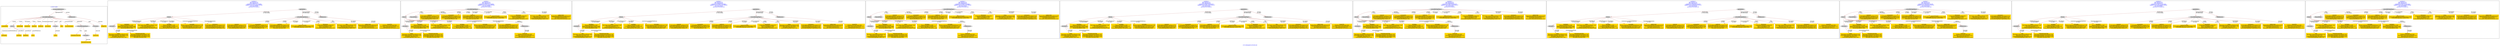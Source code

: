 digraph n0 {
fontcolor="blue"
remincross="true"
label="s19-s-indianapolis-artworks.xml"
subgraph cluster_0 {
label="1-correct model"
n2[style="filled",color="white",fillcolor="lightgray",label="CulturalHeritageObject1"];
n3[shape="plaintext",style="filled",fillcolor="gold",label="creationDate"];
n4[style="filled",color="white",fillcolor="lightgray",label="Person1"];
n5[shape="plaintext",style="filled",fillcolor="gold",label="galleryLabel"];
n6[shape="plaintext",style="filled",fillcolor="gold",label="dimensions"];
n7[shape="plaintext",style="filled",fillcolor="gold",label="materials"];
n8[shape="plaintext",style="filled",fillcolor="gold",label="creditLine"];
n9[shape="plaintext",style="filled",fillcolor="gold",label="provenance"];
n10[style="filled",color="white",fillcolor="lightgray",label="Concept1"];
n11[shape="plaintext",style="filled",fillcolor="gold",label="title"];
n12[shape="plaintext",style="filled",fillcolor="gold",label="accessionNumber"];
n13[style="filled",color="white",fillcolor="lightgray",label="CulturalHeritageObject2"];
n14[style="filled",color="white",fillcolor="lightgray",label="Document2"];
n15[shape="plaintext",style="filled",fillcolor="gold",label="relatedArtworksTitle"];
n16[style="filled",color="white",fillcolor="lightgray",label="Document1"];
n17[shape="plaintext",style="filled",fillcolor="gold",label="nationality"];
n18[shape="plaintext",style="filled",fillcolor="gold",label="birthDate"];
n19[shape="plaintext",style="filled",fillcolor="gold",label="deathDate"];
n20[shape="plaintext",style="filled",fillcolor="gold",label="artist"];
n21[style="filled",color="white",fillcolor="lightgray",label="EuropeanaAggregation1"];
n22[style="filled",color="white",fillcolor="lightgray",label="WebResource1"];
n23[shape="plaintext",style="filled",fillcolor="gold",label="imageURL"];
n24[shape="plaintext",style="filled",fillcolor="gold",label="values"];
n25[shape="plaintext",style="filled",fillcolor="gold",label="relatedArtworksURL"];
n26[shape="plaintext",style="filled",fillcolor="gold",label="sourceURL"];
}
subgraph cluster_1 {
label="candidate 0\nlink coherence:0.0\nnode coherence:0.0\nconfidence:0.5694727417749488\nmapping score:0.3120464694805385\ncost:1900.030006\n-precision:0.63-recall:0.5"
n28[style="filled",color="white",fillcolor="lightgray",label="Person1"];
n29[style="filled",color="white",fillcolor="lightgray",label="Document1"];
n30[style="filled",color="white",fillcolor="lightgray",label="Aggregation1"];
n31[style="filled",color="white",fillcolor="lightgray",label="CulturalHeritageObject1"];
n32[style="filled",color="white",fillcolor="lightgray",label="WebResource1"];
n33[shape="plaintext",style="filled",fillcolor="gold",label="materials\n[CulturalHeritageObject,medium,0.874]\n[CulturalHeritageObject,description,0.12]\n[Person,biographicalInformation,0.006]\n[CulturalHeritageObject,extent,0.0]"];
n34[shape="plaintext",style="filled",fillcolor="gold",label="values\n[Document,columnSubClassOfLink,0.379]\n[CulturalHeritageObject,description,0.303]\n[Document,classLink,0.215]\n[CulturalHeritageObject,title,0.104]"];
n35[shape="plaintext",style="filled",fillcolor="gold",label="creationDate\n[CulturalHeritageObject,created,0.52]\n[CulturalHeritageObject,description,0.199]\n[Person,biographicalInformation,0.144]\n[Person,dateOfDeath,0.138]"];
n36[shape="plaintext",style="filled",fillcolor="gold",label="creditLine\n[CulturalHeritageObject,provenance,0.63]\n[CulturalHeritageObject,description,0.173]\n[Document,columnSubClassOfLink,0.106]\n[Document,classLink,0.091]"];
n37[shape="plaintext",style="filled",fillcolor="gold",label="deathDate\n[Person,dateOfDeath,0.439]\n[CulturalHeritageObject,created,0.397]\n[Person,biographicalInformation,0.096]\n[Person,dateOfBirth,0.068]"];
n38[shape="plaintext",style="filled",fillcolor="gold",label="imageURL\n[WebResource,classLink,0.949]\n[Document,columnSubClassOfLink,0.032]\n[Document,classLink,0.017]\n[CulturalHeritageObject,provenance,0.001]"];
n39[shape="plaintext",style="filled",fillcolor="gold",label="accessionNumber\n[CulturalHeritageObject,accessionNumber,0.999]\n[CulturalHeritageObject,extent,0.001]"];
n40[shape="plaintext",style="filled",fillcolor="gold",label="artist\n[Document,columnSubClassOfLink,0.334]\n[Document,classLink,0.31]\n[Person,nameOfThePerson,0.258]\n[CulturalHeritageObject,description,0.098]"];
n41[shape="plaintext",style="filled",fillcolor="gold",label="birthDate\n[Person,dateOfBirth,0.409]\n[CulturalHeritageObject,created,0.409]\n[Person,dateOfDeath,0.094]\n[CulturalHeritageObject,description,0.088]"];
n42[shape="plaintext",style="filled",fillcolor="gold",label="dimensions\n[CulturalHeritageObject,extent,0.9]\n[Person,dateOfDeath,0.056]\n[Person,dateOfBirth,0.037]\n[CulturalHeritageObject,description,0.007]"];
n43[shape="plaintext",style="filled",fillcolor="gold",label="nationality\n[Person,countryAssociatedWithThePerson,0.729]\n[CulturalHeritageObject,provenance,0.113]\n[CulturalHeritageObject,description,0.095]\n[Person,biographicalInformation,0.062]"];
n44[shape="plaintext",style="filled",fillcolor="gold",label="title\n[Document,columnSubClassOfLink,0.393]\n[Document,classLink,0.313]\n[CulturalHeritageObject,description,0.18]\n[CulturalHeritageObject,title,0.114]"];
n45[shape="plaintext",style="filled",fillcolor="gold",label="relatedArtworksTitle\n[Document,columnSubClassOfLink,0.705]\n[CulturalHeritageObject,description,0.107]\n[CulturalHeritageObject,provenance,0.096]\n[Document,classLink,0.093]"];
n46[shape="plaintext",style="filled",fillcolor="gold",label="provenance\n[CulturalHeritageObject,provenance,0.37]\n[CulturalHeritageObject,description,0.305]\n[Person,biographicalInformation,0.229]\n[CulturalHeritageObject,rightsHolder,0.097]"];
n47[shape="plaintext",style="filled",fillcolor="gold",label="galleryLabel\n[CulturalHeritageObject,description,0.573]\n[Person,biographicalInformation,0.331]\n[Document,classLink,0.051]\n[Document,columnSubClassOfLink,0.045]"];
}
subgraph cluster_2 {
label="candidate 1\nlink coherence:0.0\nnode coherence:0.0\nconfidence:0.5694727417749488\nmapping score:0.3120464694805385\ncost:1900.030006\n-precision:0.63-recall:0.5"
n49[style="filled",color="white",fillcolor="lightgray",label="CulturalHeritageObject1"];
n50[style="filled",color="white",fillcolor="lightgray",label="Person1"];
n51[style="filled",color="white",fillcolor="lightgray",label="PhysicalThing1"];
n52[style="filled",color="white",fillcolor="lightgray",label="Document1"];
n53[style="filled",color="white",fillcolor="lightgray",label="WebResource1"];
n54[shape="plaintext",style="filled",fillcolor="gold",label="materials\n[CulturalHeritageObject,medium,0.874]\n[CulturalHeritageObject,description,0.12]\n[Person,biographicalInformation,0.006]\n[CulturalHeritageObject,extent,0.0]"];
n55[shape="plaintext",style="filled",fillcolor="gold",label="values\n[Document,columnSubClassOfLink,0.379]\n[CulturalHeritageObject,description,0.303]\n[Document,classLink,0.215]\n[CulturalHeritageObject,title,0.104]"];
n56[shape="plaintext",style="filled",fillcolor="gold",label="creationDate\n[CulturalHeritageObject,created,0.52]\n[CulturalHeritageObject,description,0.199]\n[Person,biographicalInformation,0.144]\n[Person,dateOfDeath,0.138]"];
n57[shape="plaintext",style="filled",fillcolor="gold",label="creditLine\n[CulturalHeritageObject,provenance,0.63]\n[CulturalHeritageObject,description,0.173]\n[Document,columnSubClassOfLink,0.106]\n[Document,classLink,0.091]"];
n58[shape="plaintext",style="filled",fillcolor="gold",label="deathDate\n[Person,dateOfDeath,0.439]\n[CulturalHeritageObject,created,0.397]\n[Person,biographicalInformation,0.096]\n[Person,dateOfBirth,0.068]"];
n59[shape="plaintext",style="filled",fillcolor="gold",label="imageURL\n[WebResource,classLink,0.949]\n[Document,columnSubClassOfLink,0.032]\n[Document,classLink,0.017]\n[CulturalHeritageObject,provenance,0.001]"];
n60[shape="plaintext",style="filled",fillcolor="gold",label="accessionNumber\n[CulturalHeritageObject,accessionNumber,0.999]\n[CulturalHeritageObject,extent,0.001]"];
n61[shape="plaintext",style="filled",fillcolor="gold",label="artist\n[Document,columnSubClassOfLink,0.334]\n[Document,classLink,0.31]\n[Person,nameOfThePerson,0.258]\n[CulturalHeritageObject,description,0.098]"];
n62[shape="plaintext",style="filled",fillcolor="gold",label="birthDate\n[Person,dateOfBirth,0.409]\n[CulturalHeritageObject,created,0.409]\n[Person,dateOfDeath,0.094]\n[CulturalHeritageObject,description,0.088]"];
n63[shape="plaintext",style="filled",fillcolor="gold",label="dimensions\n[CulturalHeritageObject,extent,0.9]\n[Person,dateOfDeath,0.056]\n[Person,dateOfBirth,0.037]\n[CulturalHeritageObject,description,0.007]"];
n64[shape="plaintext",style="filled",fillcolor="gold",label="nationality\n[Person,countryAssociatedWithThePerson,0.729]\n[CulturalHeritageObject,provenance,0.113]\n[CulturalHeritageObject,description,0.095]\n[Person,biographicalInformation,0.062]"];
n65[shape="plaintext",style="filled",fillcolor="gold",label="title\n[Document,columnSubClassOfLink,0.393]\n[Document,classLink,0.313]\n[CulturalHeritageObject,description,0.18]\n[CulturalHeritageObject,title,0.114]"];
n66[shape="plaintext",style="filled",fillcolor="gold",label="relatedArtworksTitle\n[Document,columnSubClassOfLink,0.705]\n[CulturalHeritageObject,description,0.107]\n[CulturalHeritageObject,provenance,0.096]\n[Document,classLink,0.093]"];
n67[shape="plaintext",style="filled",fillcolor="gold",label="provenance\n[CulturalHeritageObject,provenance,0.37]\n[CulturalHeritageObject,description,0.305]\n[Person,biographicalInformation,0.229]\n[CulturalHeritageObject,rightsHolder,0.097]"];
n68[shape="plaintext",style="filled",fillcolor="gold",label="galleryLabel\n[CulturalHeritageObject,description,0.573]\n[Person,biographicalInformation,0.331]\n[Document,classLink,0.051]\n[Document,columnSubClassOfLink,0.045]"];
}
subgraph cluster_3 {
label="candidate 2\nlink coherence:0.0\nnode coherence:0.0\nconfidence:0.5664867390199821\nmapping score:0.31105113522888295\ncost:1900.030006\n-precision:0.58-recall:0.46"
n70[style="filled",color="white",fillcolor="lightgray",label="Person1"];
n71[style="filled",color="white",fillcolor="lightgray",label="Document1"];
n72[style="filled",color="white",fillcolor="lightgray",label="Aggregation1"];
n73[style="filled",color="white",fillcolor="lightgray",label="CulturalHeritageObject1"];
n74[style="filled",color="white",fillcolor="lightgray",label="WebResource1"];
n75[shape="plaintext",style="filled",fillcolor="gold",label="materials\n[CulturalHeritageObject,medium,0.874]\n[CulturalHeritageObject,description,0.12]\n[Person,biographicalInformation,0.006]\n[CulturalHeritageObject,extent,0.0]"];
n76[shape="plaintext",style="filled",fillcolor="gold",label="title\n[Document,columnSubClassOfLink,0.393]\n[Document,classLink,0.313]\n[CulturalHeritageObject,description,0.18]\n[CulturalHeritageObject,title,0.114]"];
n77[shape="plaintext",style="filled",fillcolor="gold",label="creationDate\n[CulturalHeritageObject,created,0.52]\n[CulturalHeritageObject,description,0.199]\n[Person,biographicalInformation,0.144]\n[Person,dateOfDeath,0.138]"];
n78[shape="plaintext",style="filled",fillcolor="gold",label="creditLine\n[CulturalHeritageObject,provenance,0.63]\n[CulturalHeritageObject,description,0.173]\n[Document,columnSubClassOfLink,0.106]\n[Document,classLink,0.091]"];
n79[shape="plaintext",style="filled",fillcolor="gold",label="deathDate\n[Person,dateOfDeath,0.439]\n[CulturalHeritageObject,created,0.397]\n[Person,biographicalInformation,0.096]\n[Person,dateOfBirth,0.068]"];
n80[shape="plaintext",style="filled",fillcolor="gold",label="imageURL\n[WebResource,classLink,0.949]\n[Document,columnSubClassOfLink,0.032]\n[Document,classLink,0.017]\n[CulturalHeritageObject,provenance,0.001]"];
n81[shape="plaintext",style="filled",fillcolor="gold",label="accessionNumber\n[CulturalHeritageObject,accessionNumber,0.999]\n[CulturalHeritageObject,extent,0.001]"];
n82[shape="plaintext",style="filled",fillcolor="gold",label="artist\n[Document,columnSubClassOfLink,0.334]\n[Document,classLink,0.31]\n[Person,nameOfThePerson,0.258]\n[CulturalHeritageObject,description,0.098]"];
n83[shape="plaintext",style="filled",fillcolor="gold",label="birthDate\n[Person,dateOfBirth,0.409]\n[CulturalHeritageObject,created,0.409]\n[Person,dateOfDeath,0.094]\n[CulturalHeritageObject,description,0.088]"];
n84[shape="plaintext",style="filled",fillcolor="gold",label="dimensions\n[CulturalHeritageObject,extent,0.9]\n[Person,dateOfDeath,0.056]\n[Person,dateOfBirth,0.037]\n[CulturalHeritageObject,description,0.007]"];
n85[shape="plaintext",style="filled",fillcolor="gold",label="nationality\n[Person,countryAssociatedWithThePerson,0.729]\n[CulturalHeritageObject,provenance,0.113]\n[CulturalHeritageObject,description,0.095]\n[Person,biographicalInformation,0.062]"];
n86[shape="plaintext",style="filled",fillcolor="gold",label="values\n[Document,columnSubClassOfLink,0.379]\n[CulturalHeritageObject,description,0.303]\n[Document,classLink,0.215]\n[CulturalHeritageObject,title,0.104]"];
n87[shape="plaintext",style="filled",fillcolor="gold",label="relatedArtworksTitle\n[Document,columnSubClassOfLink,0.705]\n[CulturalHeritageObject,description,0.107]\n[CulturalHeritageObject,provenance,0.096]\n[Document,classLink,0.093]"];
n88[shape="plaintext",style="filled",fillcolor="gold",label="provenance\n[CulturalHeritageObject,provenance,0.37]\n[CulturalHeritageObject,description,0.305]\n[Person,biographicalInformation,0.229]\n[CulturalHeritageObject,rightsHolder,0.097]"];
n89[shape="plaintext",style="filled",fillcolor="gold",label="galleryLabel\n[CulturalHeritageObject,description,0.573]\n[Person,biographicalInformation,0.331]\n[Document,classLink,0.051]\n[Document,columnSubClassOfLink,0.045]"];
}
subgraph cluster_4 {
label="candidate 3\nlink coherence:0.0\nnode coherence:0.0\nconfidence:0.5664867390199821\nmapping score:0.31105113522888295\ncost:1900.030006\n-precision:0.58-recall:0.46"
n91[style="filled",color="white",fillcolor="lightgray",label="CulturalHeritageObject1"];
n92[style="filled",color="white",fillcolor="lightgray",label="Person1"];
n93[style="filled",color="white",fillcolor="lightgray",label="PhysicalThing1"];
n94[style="filled",color="white",fillcolor="lightgray",label="Document1"];
n95[style="filled",color="white",fillcolor="lightgray",label="WebResource1"];
n96[shape="plaintext",style="filled",fillcolor="gold",label="materials\n[CulturalHeritageObject,medium,0.874]\n[CulturalHeritageObject,description,0.12]\n[Person,biographicalInformation,0.006]\n[CulturalHeritageObject,extent,0.0]"];
n97[shape="plaintext",style="filled",fillcolor="gold",label="title\n[Document,columnSubClassOfLink,0.393]\n[Document,classLink,0.313]\n[CulturalHeritageObject,description,0.18]\n[CulturalHeritageObject,title,0.114]"];
n98[shape="plaintext",style="filled",fillcolor="gold",label="creationDate\n[CulturalHeritageObject,created,0.52]\n[CulturalHeritageObject,description,0.199]\n[Person,biographicalInformation,0.144]\n[Person,dateOfDeath,0.138]"];
n99[shape="plaintext",style="filled",fillcolor="gold",label="creditLine\n[CulturalHeritageObject,provenance,0.63]\n[CulturalHeritageObject,description,0.173]\n[Document,columnSubClassOfLink,0.106]\n[Document,classLink,0.091]"];
n100[shape="plaintext",style="filled",fillcolor="gold",label="deathDate\n[Person,dateOfDeath,0.439]\n[CulturalHeritageObject,created,0.397]\n[Person,biographicalInformation,0.096]\n[Person,dateOfBirth,0.068]"];
n101[shape="plaintext",style="filled",fillcolor="gold",label="imageURL\n[WebResource,classLink,0.949]\n[Document,columnSubClassOfLink,0.032]\n[Document,classLink,0.017]\n[CulturalHeritageObject,provenance,0.001]"];
n102[shape="plaintext",style="filled",fillcolor="gold",label="accessionNumber\n[CulturalHeritageObject,accessionNumber,0.999]\n[CulturalHeritageObject,extent,0.001]"];
n103[shape="plaintext",style="filled",fillcolor="gold",label="artist\n[Document,columnSubClassOfLink,0.334]\n[Document,classLink,0.31]\n[Person,nameOfThePerson,0.258]\n[CulturalHeritageObject,description,0.098]"];
n104[shape="plaintext",style="filled",fillcolor="gold",label="birthDate\n[Person,dateOfBirth,0.409]\n[CulturalHeritageObject,created,0.409]\n[Person,dateOfDeath,0.094]\n[CulturalHeritageObject,description,0.088]"];
n105[shape="plaintext",style="filled",fillcolor="gold",label="dimensions\n[CulturalHeritageObject,extent,0.9]\n[Person,dateOfDeath,0.056]\n[Person,dateOfBirth,0.037]\n[CulturalHeritageObject,description,0.007]"];
n106[shape="plaintext",style="filled",fillcolor="gold",label="nationality\n[Person,countryAssociatedWithThePerson,0.729]\n[CulturalHeritageObject,provenance,0.113]\n[CulturalHeritageObject,description,0.095]\n[Person,biographicalInformation,0.062]"];
n107[shape="plaintext",style="filled",fillcolor="gold",label="values\n[Document,columnSubClassOfLink,0.379]\n[CulturalHeritageObject,description,0.303]\n[Document,classLink,0.215]\n[CulturalHeritageObject,title,0.104]"];
n108[shape="plaintext",style="filled",fillcolor="gold",label="relatedArtworksTitle\n[Document,columnSubClassOfLink,0.705]\n[CulturalHeritageObject,description,0.107]\n[CulturalHeritageObject,provenance,0.096]\n[Document,classLink,0.093]"];
n109[shape="plaintext",style="filled",fillcolor="gold",label="provenance\n[CulturalHeritageObject,provenance,0.37]\n[CulturalHeritageObject,description,0.305]\n[Person,biographicalInformation,0.229]\n[CulturalHeritageObject,rightsHolder,0.097]"];
n110[shape="plaintext",style="filled",fillcolor="gold",label="galleryLabel\n[CulturalHeritageObject,description,0.573]\n[Person,biographicalInformation,0.331]\n[Document,classLink,0.051]\n[Document,columnSubClassOfLink,0.045]"];
}
subgraph cluster_5 {
label="candidate 4\nlink coherence:0.0\nnode coherence:0.0\nconfidence:0.5606726396525075\nmapping score:0.30911310210639137\ncost:1900.030006\n-precision:0.63-recall:0.5"
n112[style="filled",color="white",fillcolor="lightgray",label="Person1"];
n113[style="filled",color="white",fillcolor="lightgray",label="Document1"];
n114[style="filled",color="white",fillcolor="lightgray",label="Aggregation1"];
n115[style="filled",color="white",fillcolor="lightgray",label="CulturalHeritageObject1"];
n116[style="filled",color="white",fillcolor="lightgray",label="WebResource1"];
n117[shape="plaintext",style="filled",fillcolor="gold",label="materials\n[CulturalHeritageObject,medium,0.874]\n[CulturalHeritageObject,description,0.12]\n[Person,biographicalInformation,0.006]\n[CulturalHeritageObject,extent,0.0]"];
n118[shape="plaintext",style="filled",fillcolor="gold",label="values\n[Document,columnSubClassOfLink,0.379]\n[CulturalHeritageObject,description,0.303]\n[Document,classLink,0.215]\n[CulturalHeritageObject,title,0.104]"];
n119[shape="plaintext",style="filled",fillcolor="gold",label="creationDate\n[CulturalHeritageObject,created,0.52]\n[CulturalHeritageObject,description,0.199]\n[Person,biographicalInformation,0.144]\n[Person,dateOfDeath,0.138]"];
n120[shape="plaintext",style="filled",fillcolor="gold",label="creditLine\n[CulturalHeritageObject,provenance,0.63]\n[CulturalHeritageObject,description,0.173]\n[Document,columnSubClassOfLink,0.106]\n[Document,classLink,0.091]"];
n121[shape="plaintext",style="filled",fillcolor="gold",label="deathDate\n[Person,dateOfDeath,0.439]\n[CulturalHeritageObject,created,0.397]\n[Person,biographicalInformation,0.096]\n[Person,dateOfBirth,0.068]"];
n122[shape="plaintext",style="filled",fillcolor="gold",label="imageURL\n[WebResource,classLink,0.949]\n[Document,columnSubClassOfLink,0.032]\n[Document,classLink,0.017]\n[CulturalHeritageObject,provenance,0.001]"];
n123[shape="plaintext",style="filled",fillcolor="gold",label="accessionNumber\n[CulturalHeritageObject,accessionNumber,0.999]\n[CulturalHeritageObject,extent,0.001]"];
n124[shape="plaintext",style="filled",fillcolor="gold",label="artist\n[Document,columnSubClassOfLink,0.334]\n[Document,classLink,0.31]\n[Person,nameOfThePerson,0.258]\n[CulturalHeritageObject,description,0.098]"];
n125[shape="plaintext",style="filled",fillcolor="gold",label="birthDate\n[Person,dateOfBirth,0.409]\n[CulturalHeritageObject,created,0.409]\n[Person,dateOfDeath,0.094]\n[CulturalHeritageObject,description,0.088]"];
n126[shape="plaintext",style="filled",fillcolor="gold",label="dimensions\n[CulturalHeritageObject,extent,0.9]\n[Person,dateOfDeath,0.056]\n[Person,dateOfBirth,0.037]\n[CulturalHeritageObject,description,0.007]"];
n127[shape="plaintext",style="filled",fillcolor="gold",label="nationality\n[Person,countryAssociatedWithThePerson,0.729]\n[CulturalHeritageObject,provenance,0.113]\n[CulturalHeritageObject,description,0.095]\n[Person,biographicalInformation,0.062]"];
n128[shape="plaintext",style="filled",fillcolor="gold",label="title\n[Document,columnSubClassOfLink,0.393]\n[Document,classLink,0.313]\n[CulturalHeritageObject,description,0.18]\n[CulturalHeritageObject,title,0.114]"];
n129[shape="plaintext",style="filled",fillcolor="gold",label="relatedArtworksTitle\n[Document,columnSubClassOfLink,0.705]\n[CulturalHeritageObject,description,0.107]\n[CulturalHeritageObject,provenance,0.096]\n[Document,classLink,0.093]"];
n130[shape="plaintext",style="filled",fillcolor="gold",label="provenance\n[CulturalHeritageObject,provenance,0.37]\n[CulturalHeritageObject,description,0.305]\n[Person,biographicalInformation,0.229]\n[CulturalHeritageObject,rightsHolder,0.097]"];
n131[shape="plaintext",style="filled",fillcolor="gold",label="galleryLabel\n[CulturalHeritageObject,description,0.573]\n[Person,biographicalInformation,0.331]\n[Document,classLink,0.051]\n[Document,columnSubClassOfLink,0.045]"];
}
subgraph cluster_6 {
label="candidate 5\nlink coherence:0.0\nnode coherence:0.0\nconfidence:0.5606726396525075\nmapping score:0.30911310210639137\ncost:1900.030006\n-precision:0.63-recall:0.5"
n133[style="filled",color="white",fillcolor="lightgray",label="CulturalHeritageObject1"];
n134[style="filled",color="white",fillcolor="lightgray",label="Person1"];
n135[style="filled",color="white",fillcolor="lightgray",label="PhysicalThing1"];
n136[style="filled",color="white",fillcolor="lightgray",label="Document1"];
n137[style="filled",color="white",fillcolor="lightgray",label="WebResource1"];
n138[shape="plaintext",style="filled",fillcolor="gold",label="materials\n[CulturalHeritageObject,medium,0.874]\n[CulturalHeritageObject,description,0.12]\n[Person,biographicalInformation,0.006]\n[CulturalHeritageObject,extent,0.0]"];
n139[shape="plaintext",style="filled",fillcolor="gold",label="values\n[Document,columnSubClassOfLink,0.379]\n[CulturalHeritageObject,description,0.303]\n[Document,classLink,0.215]\n[CulturalHeritageObject,title,0.104]"];
n140[shape="plaintext",style="filled",fillcolor="gold",label="creationDate\n[CulturalHeritageObject,created,0.52]\n[CulturalHeritageObject,description,0.199]\n[Person,biographicalInformation,0.144]\n[Person,dateOfDeath,0.138]"];
n141[shape="plaintext",style="filled",fillcolor="gold",label="creditLine\n[CulturalHeritageObject,provenance,0.63]\n[CulturalHeritageObject,description,0.173]\n[Document,columnSubClassOfLink,0.106]\n[Document,classLink,0.091]"];
n142[shape="plaintext",style="filled",fillcolor="gold",label="deathDate\n[Person,dateOfDeath,0.439]\n[CulturalHeritageObject,created,0.397]\n[Person,biographicalInformation,0.096]\n[Person,dateOfBirth,0.068]"];
n143[shape="plaintext",style="filled",fillcolor="gold",label="imageURL\n[WebResource,classLink,0.949]\n[Document,columnSubClassOfLink,0.032]\n[Document,classLink,0.017]\n[CulturalHeritageObject,provenance,0.001]"];
n144[shape="plaintext",style="filled",fillcolor="gold",label="accessionNumber\n[CulturalHeritageObject,accessionNumber,0.999]\n[CulturalHeritageObject,extent,0.001]"];
n145[shape="plaintext",style="filled",fillcolor="gold",label="artist\n[Document,columnSubClassOfLink,0.334]\n[Document,classLink,0.31]\n[Person,nameOfThePerson,0.258]\n[CulturalHeritageObject,description,0.098]"];
n146[shape="plaintext",style="filled",fillcolor="gold",label="birthDate\n[Person,dateOfBirth,0.409]\n[CulturalHeritageObject,created,0.409]\n[Person,dateOfDeath,0.094]\n[CulturalHeritageObject,description,0.088]"];
n147[shape="plaintext",style="filled",fillcolor="gold",label="dimensions\n[CulturalHeritageObject,extent,0.9]\n[Person,dateOfDeath,0.056]\n[Person,dateOfBirth,0.037]\n[CulturalHeritageObject,description,0.007]"];
n148[shape="plaintext",style="filled",fillcolor="gold",label="nationality\n[Person,countryAssociatedWithThePerson,0.729]\n[CulturalHeritageObject,provenance,0.113]\n[CulturalHeritageObject,description,0.095]\n[Person,biographicalInformation,0.062]"];
n149[shape="plaintext",style="filled",fillcolor="gold",label="title\n[Document,columnSubClassOfLink,0.393]\n[Document,classLink,0.313]\n[CulturalHeritageObject,description,0.18]\n[CulturalHeritageObject,title,0.114]"];
n150[shape="plaintext",style="filled",fillcolor="gold",label="relatedArtworksTitle\n[Document,columnSubClassOfLink,0.705]\n[CulturalHeritageObject,description,0.107]\n[CulturalHeritageObject,provenance,0.096]\n[Document,classLink,0.093]"];
n151[shape="plaintext",style="filled",fillcolor="gold",label="provenance\n[CulturalHeritageObject,provenance,0.37]\n[CulturalHeritageObject,description,0.305]\n[Person,biographicalInformation,0.229]\n[CulturalHeritageObject,rightsHolder,0.097]"];
n152[shape="plaintext",style="filled",fillcolor="gold",label="galleryLabel\n[CulturalHeritageObject,description,0.573]\n[Person,biographicalInformation,0.331]\n[Document,classLink,0.051]\n[Document,columnSubClassOfLink,0.045]"];
}
subgraph cluster_7 {
label="candidate 6\nlink coherence:0.0\nnode coherence:0.0\nconfidence:0.5584164991164168\nmapping score:0.3083610552610278\ncost:1900.030006\n-precision:0.58-recall:0.46"
n154[style="filled",color="white",fillcolor="lightgray",label="Person1"];
n155[style="filled",color="white",fillcolor="lightgray",label="Document1"];
n156[style="filled",color="white",fillcolor="lightgray",label="Aggregation1"];
n157[style="filled",color="white",fillcolor="lightgray",label="CulturalHeritageObject1"];
n158[style="filled",color="white",fillcolor="lightgray",label="WebResource1"];
n159[shape="plaintext",style="filled",fillcolor="gold",label="materials\n[CulturalHeritageObject,medium,0.874]\n[CulturalHeritageObject,description,0.12]\n[Person,biographicalInformation,0.006]\n[CulturalHeritageObject,extent,0.0]"];
n160[shape="plaintext",style="filled",fillcolor="gold",label="values\n[Document,columnSubClassOfLink,0.379]\n[CulturalHeritageObject,description,0.303]\n[Document,classLink,0.215]\n[CulturalHeritageObject,title,0.104]"];
n161[shape="plaintext",style="filled",fillcolor="gold",label="creationDate\n[CulturalHeritageObject,created,0.52]\n[CulturalHeritageObject,description,0.199]\n[Person,biographicalInformation,0.144]\n[Person,dateOfDeath,0.138]"];
n162[shape="plaintext",style="filled",fillcolor="gold",label="creditLine\n[CulturalHeritageObject,provenance,0.63]\n[CulturalHeritageObject,description,0.173]\n[Document,columnSubClassOfLink,0.106]\n[Document,classLink,0.091]"];
n163[shape="plaintext",style="filled",fillcolor="gold",label="deathDate\n[Person,dateOfDeath,0.439]\n[CulturalHeritageObject,created,0.397]\n[Person,biographicalInformation,0.096]\n[Person,dateOfBirth,0.068]"];
n164[shape="plaintext",style="filled",fillcolor="gold",label="imageURL\n[WebResource,classLink,0.949]\n[Document,columnSubClassOfLink,0.032]\n[Document,classLink,0.017]\n[CulturalHeritageObject,provenance,0.001]"];
n165[shape="plaintext",style="filled",fillcolor="gold",label="accessionNumber\n[CulturalHeritageObject,accessionNumber,0.999]\n[CulturalHeritageObject,extent,0.001]"];
n166[shape="plaintext",style="filled",fillcolor="gold",label="artist\n[Document,columnSubClassOfLink,0.334]\n[Document,classLink,0.31]\n[Person,nameOfThePerson,0.258]\n[CulturalHeritageObject,description,0.098]"];
n167[shape="plaintext",style="filled",fillcolor="gold",label="birthDate\n[Person,dateOfBirth,0.409]\n[CulturalHeritageObject,created,0.409]\n[Person,dateOfDeath,0.094]\n[CulturalHeritageObject,description,0.088]"];
n168[shape="plaintext",style="filled",fillcolor="gold",label="dimensions\n[CulturalHeritageObject,extent,0.9]\n[Person,dateOfDeath,0.056]\n[Person,dateOfBirth,0.037]\n[CulturalHeritageObject,description,0.007]"];
n169[shape="plaintext",style="filled",fillcolor="gold",label="nationality\n[Person,countryAssociatedWithThePerson,0.729]\n[CulturalHeritageObject,provenance,0.113]\n[CulturalHeritageObject,description,0.095]\n[Person,biographicalInformation,0.062]"];
n170[shape="plaintext",style="filled",fillcolor="gold",label="title\n[Document,columnSubClassOfLink,0.393]\n[Document,classLink,0.313]\n[CulturalHeritageObject,description,0.18]\n[CulturalHeritageObject,title,0.114]"];
n171[shape="plaintext",style="filled",fillcolor="gold",label="relatedArtworksTitle\n[Document,columnSubClassOfLink,0.705]\n[CulturalHeritageObject,description,0.107]\n[CulturalHeritageObject,provenance,0.096]\n[Document,classLink,0.093]"];
n172[shape="plaintext",style="filled",fillcolor="gold",label="galleryLabel\n[CulturalHeritageObject,description,0.573]\n[Person,biographicalInformation,0.331]\n[Document,classLink,0.051]\n[Document,columnSubClassOfLink,0.045]"];
n173[shape="plaintext",style="filled",fillcolor="gold",label="provenance\n[CulturalHeritageObject,provenance,0.37]\n[CulturalHeritageObject,description,0.305]\n[Person,biographicalInformation,0.229]\n[CulturalHeritageObject,rightsHolder,0.097]"];
}
subgraph cluster_8 {
label="candidate 7\nlink coherence:0.0\nnode coherence:0.0\nconfidence:0.5584164991164168\nmapping score:0.3083610552610278\ncost:1900.030006\n-precision:0.58-recall:0.46"
n175[style="filled",color="white",fillcolor="lightgray",label="CulturalHeritageObject1"];
n176[style="filled",color="white",fillcolor="lightgray",label="Person1"];
n177[style="filled",color="white",fillcolor="lightgray",label="PhysicalThing1"];
n178[style="filled",color="white",fillcolor="lightgray",label="Document1"];
n179[style="filled",color="white",fillcolor="lightgray",label="WebResource1"];
n180[shape="plaintext",style="filled",fillcolor="gold",label="materials\n[CulturalHeritageObject,medium,0.874]\n[CulturalHeritageObject,description,0.12]\n[Person,biographicalInformation,0.006]\n[CulturalHeritageObject,extent,0.0]"];
n181[shape="plaintext",style="filled",fillcolor="gold",label="values\n[Document,columnSubClassOfLink,0.379]\n[CulturalHeritageObject,description,0.303]\n[Document,classLink,0.215]\n[CulturalHeritageObject,title,0.104]"];
n182[shape="plaintext",style="filled",fillcolor="gold",label="creationDate\n[CulturalHeritageObject,created,0.52]\n[CulturalHeritageObject,description,0.199]\n[Person,biographicalInformation,0.144]\n[Person,dateOfDeath,0.138]"];
n183[shape="plaintext",style="filled",fillcolor="gold",label="creditLine\n[CulturalHeritageObject,provenance,0.63]\n[CulturalHeritageObject,description,0.173]\n[Document,columnSubClassOfLink,0.106]\n[Document,classLink,0.091]"];
n184[shape="plaintext",style="filled",fillcolor="gold",label="deathDate\n[Person,dateOfDeath,0.439]\n[CulturalHeritageObject,created,0.397]\n[Person,biographicalInformation,0.096]\n[Person,dateOfBirth,0.068]"];
n185[shape="plaintext",style="filled",fillcolor="gold",label="imageURL\n[WebResource,classLink,0.949]\n[Document,columnSubClassOfLink,0.032]\n[Document,classLink,0.017]\n[CulturalHeritageObject,provenance,0.001]"];
n186[shape="plaintext",style="filled",fillcolor="gold",label="accessionNumber\n[CulturalHeritageObject,accessionNumber,0.999]\n[CulturalHeritageObject,extent,0.001]"];
n187[shape="plaintext",style="filled",fillcolor="gold",label="artist\n[Document,columnSubClassOfLink,0.334]\n[Document,classLink,0.31]\n[Person,nameOfThePerson,0.258]\n[CulturalHeritageObject,description,0.098]"];
n188[shape="plaintext",style="filled",fillcolor="gold",label="birthDate\n[Person,dateOfBirth,0.409]\n[CulturalHeritageObject,created,0.409]\n[Person,dateOfDeath,0.094]\n[CulturalHeritageObject,description,0.088]"];
n189[shape="plaintext",style="filled",fillcolor="gold",label="dimensions\n[CulturalHeritageObject,extent,0.9]\n[Person,dateOfDeath,0.056]\n[Person,dateOfBirth,0.037]\n[CulturalHeritageObject,description,0.007]"];
n190[shape="plaintext",style="filled",fillcolor="gold",label="nationality\n[Person,countryAssociatedWithThePerson,0.729]\n[CulturalHeritageObject,provenance,0.113]\n[CulturalHeritageObject,description,0.095]\n[Person,biographicalInformation,0.062]"];
n191[shape="plaintext",style="filled",fillcolor="gold",label="title\n[Document,columnSubClassOfLink,0.393]\n[Document,classLink,0.313]\n[CulturalHeritageObject,description,0.18]\n[CulturalHeritageObject,title,0.114]"];
n192[shape="plaintext",style="filled",fillcolor="gold",label="relatedArtworksTitle\n[Document,columnSubClassOfLink,0.705]\n[CulturalHeritageObject,description,0.107]\n[CulturalHeritageObject,provenance,0.096]\n[Document,classLink,0.093]"];
n193[shape="plaintext",style="filled",fillcolor="gold",label="galleryLabel\n[CulturalHeritageObject,description,0.573]\n[Person,biographicalInformation,0.331]\n[Document,classLink,0.051]\n[Document,columnSubClassOfLink,0.045]"];
n194[shape="plaintext",style="filled",fillcolor="gold",label="provenance\n[CulturalHeritageObject,provenance,0.37]\n[CulturalHeritageObject,description,0.305]\n[Person,biographicalInformation,0.229]\n[CulturalHeritageObject,rightsHolder,0.097]"];
}
subgraph cluster_9 {
label="candidate 8\nlink coherence:0.0\nnode coherence:0.0\nconfidence:0.5436775734175429\nmapping score:0.30344808002806983\ncost:1900.030006\n-precision:0.53-recall:0.42"
n196[style="filled",color="white",fillcolor="lightgray",label="Person1"];
n197[style="filled",color="white",fillcolor="lightgray",label="Document1"];
n198[style="filled",color="white",fillcolor="lightgray",label="Aggregation1"];
n199[style="filled",color="white",fillcolor="lightgray",label="CulturalHeritageObject1"];
n200[style="filled",color="white",fillcolor="lightgray",label="WebResource1"];
n201[shape="plaintext",style="filled",fillcolor="gold",label="materials\n[CulturalHeritageObject,medium,0.874]\n[CulturalHeritageObject,description,0.12]\n[Person,biographicalInformation,0.006]\n[CulturalHeritageObject,extent,0.0]"];
n202[shape="plaintext",style="filled",fillcolor="gold",label="title\n[Document,columnSubClassOfLink,0.393]\n[Document,classLink,0.313]\n[CulturalHeritageObject,description,0.18]\n[CulturalHeritageObject,title,0.114]"];
n203[shape="plaintext",style="filled",fillcolor="gold",label="creationDate\n[CulturalHeritageObject,created,0.52]\n[CulturalHeritageObject,description,0.199]\n[Person,biographicalInformation,0.144]\n[Person,dateOfDeath,0.138]"];
n204[shape="plaintext",style="filled",fillcolor="gold",label="creditLine\n[CulturalHeritageObject,provenance,0.63]\n[CulturalHeritageObject,description,0.173]\n[Document,columnSubClassOfLink,0.106]\n[Document,classLink,0.091]"];
n205[shape="plaintext",style="filled",fillcolor="gold",label="imageURL\n[WebResource,classLink,0.949]\n[Document,columnSubClassOfLink,0.032]\n[Document,classLink,0.017]\n[CulturalHeritageObject,provenance,0.001]"];
n206[shape="plaintext",style="filled",fillcolor="gold",label="accessionNumber\n[CulturalHeritageObject,accessionNumber,0.999]\n[CulturalHeritageObject,extent,0.001]"];
n207[shape="plaintext",style="filled",fillcolor="gold",label="artist\n[Document,columnSubClassOfLink,0.334]\n[Document,classLink,0.31]\n[Person,nameOfThePerson,0.258]\n[CulturalHeritageObject,description,0.098]"];
n208[shape="plaintext",style="filled",fillcolor="gold",label="birthDate\n[Person,dateOfBirth,0.409]\n[CulturalHeritageObject,created,0.409]\n[Person,dateOfDeath,0.094]\n[CulturalHeritageObject,description,0.088]"];
n209[shape="plaintext",style="filled",fillcolor="gold",label="dimensions\n[CulturalHeritageObject,extent,0.9]\n[Person,dateOfDeath,0.056]\n[Person,dateOfBirth,0.037]\n[CulturalHeritageObject,description,0.007]"];
n210[shape="plaintext",style="filled",fillcolor="gold",label="nationality\n[Person,countryAssociatedWithThePerson,0.729]\n[CulturalHeritageObject,provenance,0.113]\n[CulturalHeritageObject,description,0.095]\n[Person,biographicalInformation,0.062]"];
n211[shape="plaintext",style="filled",fillcolor="gold",label="values\n[Document,columnSubClassOfLink,0.379]\n[CulturalHeritageObject,description,0.303]\n[Document,classLink,0.215]\n[CulturalHeritageObject,title,0.104]"];
n212[shape="plaintext",style="filled",fillcolor="gold",label="relatedArtworksTitle\n[Document,columnSubClassOfLink,0.705]\n[CulturalHeritageObject,description,0.107]\n[CulturalHeritageObject,provenance,0.096]\n[Document,classLink,0.093]"];
n213[shape="plaintext",style="filled",fillcolor="gold",label="provenance\n[CulturalHeritageObject,provenance,0.37]\n[CulturalHeritageObject,description,0.305]\n[Person,biographicalInformation,0.229]\n[CulturalHeritageObject,rightsHolder,0.097]"];
n214[shape="plaintext",style="filled",fillcolor="gold",label="deathDate\n[Person,dateOfDeath,0.439]\n[CulturalHeritageObject,created,0.397]\n[Person,biographicalInformation,0.096]\n[Person,dateOfBirth,0.068]"];
n215[shape="plaintext",style="filled",fillcolor="gold",label="galleryLabel\n[CulturalHeritageObject,description,0.573]\n[Person,biographicalInformation,0.331]\n[Document,classLink,0.051]\n[Document,columnSubClassOfLink,0.045]"];
}
subgraph cluster_10 {
label="candidate 9\nlink coherence:0.0\nnode coherence:0.0\nconfidence:0.5436775734175429\nmapping score:0.30344808002806983\ncost:1900.030006\n-precision:0.53-recall:0.42"
n217[style="filled",color="white",fillcolor="lightgray",label="CulturalHeritageObject1"];
n218[style="filled",color="white",fillcolor="lightgray",label="Person1"];
n219[style="filled",color="white",fillcolor="lightgray",label="PhysicalThing1"];
n220[style="filled",color="white",fillcolor="lightgray",label="Document1"];
n221[style="filled",color="white",fillcolor="lightgray",label="WebResource1"];
n222[shape="plaintext",style="filled",fillcolor="gold",label="materials\n[CulturalHeritageObject,medium,0.874]\n[CulturalHeritageObject,description,0.12]\n[Person,biographicalInformation,0.006]\n[CulturalHeritageObject,extent,0.0]"];
n223[shape="plaintext",style="filled",fillcolor="gold",label="title\n[Document,columnSubClassOfLink,0.393]\n[Document,classLink,0.313]\n[CulturalHeritageObject,description,0.18]\n[CulturalHeritageObject,title,0.114]"];
n224[shape="plaintext",style="filled",fillcolor="gold",label="creationDate\n[CulturalHeritageObject,created,0.52]\n[CulturalHeritageObject,description,0.199]\n[Person,biographicalInformation,0.144]\n[Person,dateOfDeath,0.138]"];
n225[shape="plaintext",style="filled",fillcolor="gold",label="creditLine\n[CulturalHeritageObject,provenance,0.63]\n[CulturalHeritageObject,description,0.173]\n[Document,columnSubClassOfLink,0.106]\n[Document,classLink,0.091]"];
n226[shape="plaintext",style="filled",fillcolor="gold",label="imageURL\n[WebResource,classLink,0.949]\n[Document,columnSubClassOfLink,0.032]\n[Document,classLink,0.017]\n[CulturalHeritageObject,provenance,0.001]"];
n227[shape="plaintext",style="filled",fillcolor="gold",label="accessionNumber\n[CulturalHeritageObject,accessionNumber,0.999]\n[CulturalHeritageObject,extent,0.001]"];
n228[shape="plaintext",style="filled",fillcolor="gold",label="artist\n[Document,columnSubClassOfLink,0.334]\n[Document,classLink,0.31]\n[Person,nameOfThePerson,0.258]\n[CulturalHeritageObject,description,0.098]"];
n229[shape="plaintext",style="filled",fillcolor="gold",label="birthDate\n[Person,dateOfBirth,0.409]\n[CulturalHeritageObject,created,0.409]\n[Person,dateOfDeath,0.094]\n[CulturalHeritageObject,description,0.088]"];
n230[shape="plaintext",style="filled",fillcolor="gold",label="dimensions\n[CulturalHeritageObject,extent,0.9]\n[Person,dateOfDeath,0.056]\n[Person,dateOfBirth,0.037]\n[CulturalHeritageObject,description,0.007]"];
n231[shape="plaintext",style="filled",fillcolor="gold",label="nationality\n[Person,countryAssociatedWithThePerson,0.729]\n[CulturalHeritageObject,provenance,0.113]\n[CulturalHeritageObject,description,0.095]\n[Person,biographicalInformation,0.062]"];
n232[shape="plaintext",style="filled",fillcolor="gold",label="values\n[Document,columnSubClassOfLink,0.379]\n[CulturalHeritageObject,description,0.303]\n[Document,classLink,0.215]\n[CulturalHeritageObject,title,0.104]"];
n233[shape="plaintext",style="filled",fillcolor="gold",label="relatedArtworksTitle\n[Document,columnSubClassOfLink,0.705]\n[CulturalHeritageObject,description,0.107]\n[CulturalHeritageObject,provenance,0.096]\n[Document,classLink,0.093]"];
n234[shape="plaintext",style="filled",fillcolor="gold",label="provenance\n[CulturalHeritageObject,provenance,0.37]\n[CulturalHeritageObject,description,0.305]\n[Person,biographicalInformation,0.229]\n[CulturalHeritageObject,rightsHolder,0.097]"];
n235[shape="plaintext",style="filled",fillcolor="gold",label="deathDate\n[Person,dateOfDeath,0.439]\n[CulturalHeritageObject,created,0.397]\n[Person,biographicalInformation,0.096]\n[Person,dateOfBirth,0.068]"];
n236[shape="plaintext",style="filled",fillcolor="gold",label="galleryLabel\n[CulturalHeritageObject,description,0.573]\n[Person,biographicalInformation,0.331]\n[Document,classLink,0.051]\n[Document,columnSubClassOfLink,0.045]"];
}
n2 -> n3[color="brown",fontcolor="black",label="created"]
n2 -> n4[color="brown",fontcolor="black",label="creator"]
n2 -> n5[color="brown",fontcolor="black",label="description"]
n2 -> n6[color="brown",fontcolor="black",label="extent"]
n2 -> n7[color="brown",fontcolor="black",label="medium"]
n2 -> n8[color="brown",fontcolor="black",label="provenance"]
n2 -> n9[color="brown",fontcolor="black",label="provenance"]
n2 -> n10[color="brown",fontcolor="black",label="subject"]
n2 -> n11[color="brown",fontcolor="black",label="title"]
n2 -> n12[color="brown",fontcolor="black",label="accessionNumber"]
n2 -> n13[color="brown",fontcolor="black",label="isRelatedTo"]
n2 -> n14[color="brown",fontcolor="black",label="page"]
n13 -> n15[color="brown",fontcolor="black",label="title"]
n13 -> n16[color="brown",fontcolor="black",label="page"]
n4 -> n17[color="brown",fontcolor="black",label="countryAssociatedWithThePerson"]
n4 -> n18[color="brown",fontcolor="black",label="dateOfBirth"]
n4 -> n19[color="brown",fontcolor="black",label="dateOfDeath"]
n4 -> n20[color="brown",fontcolor="black",label="nameOfThePerson"]
n21 -> n2[color="brown",fontcolor="black",label="aggregatedCHO"]
n21 -> n22[color="brown",fontcolor="black",label="hasView"]
n22 -> n23[color="brown",fontcolor="black",label="classLink"]
n10 -> n24[color="brown",fontcolor="black",label="prefLabel"]
n16 -> n25[color="brown",fontcolor="black",label="classLink"]
n14 -> n26[color="brown",fontcolor="black",label="classLink"]
n28 -> n29[color="brown",fontcolor="black",label="workplaceHomepage\nw=100.010002"]
n30 -> n31[color="brown",fontcolor="black",label="aggregatedCHO\nw=100.010002"]
n30 -> n28[color="brown",fontcolor="black",label="dataProvider\nw=100.010002"]
n30 -> n32[color="brown",fontcolor="black",label="hasView\nw=100.0"]
n31 -> n33[color="brown",fontcolor="black",label="medium\nw=100.0"]
n29 -> n34[color="brown",fontcolor="black",label="classLink\nw=100.0"]
n31 -> n35[color="brown",fontcolor="black",label="created\nw=100.0"]
n31 -> n36[color="brown",fontcolor="black",label="provenance\nw=100.0"]
n28 -> n37[color="brown",fontcolor="black",label="dateOfDeath\nw=100.0"]
n32 -> n38[color="brown",fontcolor="black",label="classLink\nw=100.0"]
n31 -> n39[color="brown",fontcolor="black",label="accessionNumber\nw=100.0"]
n28 -> n40[color="brown",fontcolor="black",label="nameOfThePerson\nw=100.0"]
n28 -> n41[color="brown",fontcolor="black",label="dateOfBirth\nw=100.0"]
n31 -> n42[color="brown",fontcolor="black",label="extent\nw=100.0"]
n28 -> n43[color="brown",fontcolor="black",label="countryAssociatedWithThePerson\nw=100.0"]
n31 -> n44[color="brown",fontcolor="black",label="title\nw=100.0"]
n29 -> n45[color="brown",fontcolor="black",label="columnSubClassOfLink\nw=100.0"]
n28 -> n46[color="brown",fontcolor="black",label="biographicalInformation\nw=100.0"]
n31 -> n47[color="brown",fontcolor="black",label="description\nw=100.0"]
n49 -> n50[color="brown",fontcolor="black",label="sitter\nw=100.0"]
n49 -> n51[color="brown",fontcolor="black",label="hasType\nw=100.010002"]
n50 -> n52[color="brown",fontcolor="black",label="workplaceHomepage\nw=100.010002"]
n51 -> n53[color="brown",fontcolor="black",label="realizes\nw=100.010002"]
n49 -> n54[color="brown",fontcolor="black",label="medium\nw=100.0"]
n52 -> n55[color="brown",fontcolor="black",label="classLink\nw=100.0"]
n49 -> n56[color="brown",fontcolor="black",label="created\nw=100.0"]
n49 -> n57[color="brown",fontcolor="black",label="provenance\nw=100.0"]
n50 -> n58[color="brown",fontcolor="black",label="dateOfDeath\nw=100.0"]
n53 -> n59[color="brown",fontcolor="black",label="classLink\nw=100.0"]
n49 -> n60[color="brown",fontcolor="black",label="accessionNumber\nw=100.0"]
n50 -> n61[color="brown",fontcolor="black",label="nameOfThePerson\nw=100.0"]
n50 -> n62[color="brown",fontcolor="black",label="dateOfBirth\nw=100.0"]
n49 -> n63[color="brown",fontcolor="black",label="extent\nw=100.0"]
n50 -> n64[color="brown",fontcolor="black",label="countryAssociatedWithThePerson\nw=100.0"]
n49 -> n65[color="brown",fontcolor="black",label="title\nw=100.0"]
n52 -> n66[color="brown",fontcolor="black",label="columnSubClassOfLink\nw=100.0"]
n50 -> n67[color="brown",fontcolor="black",label="biographicalInformation\nw=100.0"]
n49 -> n68[color="brown",fontcolor="black",label="description\nw=100.0"]
n70 -> n71[color="brown",fontcolor="black",label="workplaceHomepage\nw=100.010002"]
n72 -> n73[color="brown",fontcolor="black",label="aggregatedCHO\nw=100.010002"]
n72 -> n70[color="brown",fontcolor="black",label="dataProvider\nw=100.010002"]
n72 -> n74[color="brown",fontcolor="black",label="hasView\nw=100.0"]
n73 -> n75[color="brown",fontcolor="black",label="medium\nw=100.0"]
n71 -> n76[color="brown",fontcolor="black",label="classLink\nw=100.0"]
n73 -> n77[color="brown",fontcolor="black",label="created\nw=100.0"]
n73 -> n78[color="brown",fontcolor="black",label="provenance\nw=100.0"]
n70 -> n79[color="brown",fontcolor="black",label="dateOfDeath\nw=100.0"]
n74 -> n80[color="brown",fontcolor="black",label="classLink\nw=100.0"]
n73 -> n81[color="brown",fontcolor="black",label="accessionNumber\nw=100.0"]
n70 -> n82[color="brown",fontcolor="black",label="nameOfThePerson\nw=100.0"]
n70 -> n83[color="brown",fontcolor="black",label="dateOfBirth\nw=100.0"]
n73 -> n84[color="brown",fontcolor="black",label="extent\nw=100.0"]
n70 -> n85[color="brown",fontcolor="black",label="countryAssociatedWithThePerson\nw=100.0"]
n73 -> n86[color="brown",fontcolor="black",label="title\nw=100.0"]
n71 -> n87[color="brown",fontcolor="black",label="columnSubClassOfLink\nw=100.0"]
n73 -> n88[color="brown",fontcolor="black",label="rightsHolder\nw=100.0"]
n73 -> n89[color="brown",fontcolor="black",label="description\nw=100.0"]
n91 -> n92[color="brown",fontcolor="black",label="sitter\nw=100.0"]
n91 -> n93[color="brown",fontcolor="black",label="hasType\nw=100.010002"]
n92 -> n94[color="brown",fontcolor="black",label="workplaceHomepage\nw=100.010002"]
n93 -> n95[color="brown",fontcolor="black",label="realizes\nw=100.010002"]
n91 -> n96[color="brown",fontcolor="black",label="medium\nw=100.0"]
n94 -> n97[color="brown",fontcolor="black",label="classLink\nw=100.0"]
n91 -> n98[color="brown",fontcolor="black",label="created\nw=100.0"]
n91 -> n99[color="brown",fontcolor="black",label="provenance\nw=100.0"]
n92 -> n100[color="brown",fontcolor="black",label="dateOfDeath\nw=100.0"]
n95 -> n101[color="brown",fontcolor="black",label="classLink\nw=100.0"]
n91 -> n102[color="brown",fontcolor="black",label="accessionNumber\nw=100.0"]
n92 -> n103[color="brown",fontcolor="black",label="nameOfThePerson\nw=100.0"]
n92 -> n104[color="brown",fontcolor="black",label="dateOfBirth\nw=100.0"]
n91 -> n105[color="brown",fontcolor="black",label="extent\nw=100.0"]
n92 -> n106[color="brown",fontcolor="black",label="countryAssociatedWithThePerson\nw=100.0"]
n91 -> n107[color="brown",fontcolor="black",label="title\nw=100.0"]
n94 -> n108[color="brown",fontcolor="black",label="columnSubClassOfLink\nw=100.0"]
n91 -> n109[color="brown",fontcolor="black",label="rightsHolder\nw=100.0"]
n91 -> n110[color="brown",fontcolor="black",label="description\nw=100.0"]
n112 -> n113[color="brown",fontcolor="black",label="workplaceHomepage\nw=100.010002"]
n114 -> n115[color="brown",fontcolor="black",label="aggregatedCHO\nw=100.010002"]
n114 -> n112[color="brown",fontcolor="black",label="dataProvider\nw=100.010002"]
n114 -> n116[color="brown",fontcolor="black",label="hasView\nw=100.0"]
n115 -> n117[color="brown",fontcolor="black",label="medium\nw=100.0"]
n113 -> n118[color="brown",fontcolor="black",label="classLink\nw=100.0"]
n115 -> n119[color="brown",fontcolor="black",label="created\nw=100.0"]
n115 -> n120[color="brown",fontcolor="black",label="provenance\nw=100.0"]
n112 -> n121[color="brown",fontcolor="black",label="dateOfDeath\nw=100.0"]
n116 -> n122[color="brown",fontcolor="black",label="classLink\nw=100.0"]
n115 -> n123[color="brown",fontcolor="black",label="accessionNumber\nw=100.0"]
n112 -> n124[color="brown",fontcolor="black",label="nameOfThePerson\nw=100.0"]
n112 -> n125[color="brown",fontcolor="black",label="dateOfBirth\nw=100.0"]
n115 -> n126[color="brown",fontcolor="black",label="extent\nw=100.0"]
n112 -> n127[color="brown",fontcolor="black",label="countryAssociatedWithThePerson\nw=100.0"]
n115 -> n128[color="brown",fontcolor="black",label="title\nw=100.0"]
n113 -> n129[color="brown",fontcolor="black",label="columnSubClassOfLink\nw=100.0"]
n115 -> n130[color="brown",fontcolor="black",label="rightsHolder\nw=100.0"]
n115 -> n131[color="brown",fontcolor="black",label="description\nw=100.0"]
n133 -> n134[color="brown",fontcolor="black",label="sitter\nw=100.0"]
n133 -> n135[color="brown",fontcolor="black",label="hasType\nw=100.010002"]
n134 -> n136[color="brown",fontcolor="black",label="workplaceHomepage\nw=100.010002"]
n135 -> n137[color="brown",fontcolor="black",label="realizes\nw=100.010002"]
n133 -> n138[color="brown",fontcolor="black",label="medium\nw=100.0"]
n136 -> n139[color="brown",fontcolor="black",label="classLink\nw=100.0"]
n133 -> n140[color="brown",fontcolor="black",label="created\nw=100.0"]
n133 -> n141[color="brown",fontcolor="black",label="provenance\nw=100.0"]
n134 -> n142[color="brown",fontcolor="black",label="dateOfDeath\nw=100.0"]
n137 -> n143[color="brown",fontcolor="black",label="classLink\nw=100.0"]
n133 -> n144[color="brown",fontcolor="black",label="accessionNumber\nw=100.0"]
n134 -> n145[color="brown",fontcolor="black",label="nameOfThePerson\nw=100.0"]
n134 -> n146[color="brown",fontcolor="black",label="dateOfBirth\nw=100.0"]
n133 -> n147[color="brown",fontcolor="black",label="extent\nw=100.0"]
n134 -> n148[color="brown",fontcolor="black",label="countryAssociatedWithThePerson\nw=100.0"]
n133 -> n149[color="brown",fontcolor="black",label="title\nw=100.0"]
n136 -> n150[color="brown",fontcolor="black",label="columnSubClassOfLink\nw=100.0"]
n133 -> n151[color="brown",fontcolor="black",label="rightsHolder\nw=100.0"]
n133 -> n152[color="brown",fontcolor="black",label="description\nw=100.0"]
n154 -> n155[color="brown",fontcolor="black",label="workplaceHomepage\nw=100.010002"]
n156 -> n157[color="brown",fontcolor="black",label="aggregatedCHO\nw=100.010002"]
n156 -> n154[color="brown",fontcolor="black",label="dataProvider\nw=100.010002"]
n156 -> n158[color="brown",fontcolor="black",label="hasView\nw=100.0"]
n157 -> n159[color="brown",fontcolor="black",label="medium\nw=100.0"]
n155 -> n160[color="brown",fontcolor="black",label="classLink\nw=100.0"]
n157 -> n161[color="brown",fontcolor="black",label="created\nw=100.0"]
n157 -> n162[color="brown",fontcolor="black",label="provenance\nw=100.0"]
n154 -> n163[color="brown",fontcolor="black",label="dateOfDeath\nw=100.0"]
n158 -> n164[color="brown",fontcolor="black",label="classLink\nw=100.0"]
n157 -> n165[color="brown",fontcolor="black",label="accessionNumber\nw=100.0"]
n154 -> n166[color="brown",fontcolor="black",label="nameOfThePerson\nw=100.0"]
n154 -> n167[color="brown",fontcolor="black",label="dateOfBirth\nw=100.0"]
n157 -> n168[color="brown",fontcolor="black",label="extent\nw=100.0"]
n154 -> n169[color="brown",fontcolor="black",label="countryAssociatedWithThePerson\nw=100.0"]
n157 -> n170[color="brown",fontcolor="black",label="title\nw=100.0"]
n155 -> n171[color="brown",fontcolor="black",label="columnSubClassOfLink\nw=100.0"]
n154 -> n172[color="brown",fontcolor="black",label="biographicalInformation\nw=100.0"]
n157 -> n173[color="brown",fontcolor="black",label="description\nw=100.0"]
n175 -> n176[color="brown",fontcolor="black",label="sitter\nw=100.0"]
n175 -> n177[color="brown",fontcolor="black",label="hasType\nw=100.010002"]
n176 -> n178[color="brown",fontcolor="black",label="workplaceHomepage\nw=100.010002"]
n177 -> n179[color="brown",fontcolor="black",label="realizes\nw=100.010002"]
n175 -> n180[color="brown",fontcolor="black",label="medium\nw=100.0"]
n178 -> n181[color="brown",fontcolor="black",label="classLink\nw=100.0"]
n175 -> n182[color="brown",fontcolor="black",label="created\nw=100.0"]
n175 -> n183[color="brown",fontcolor="black",label="provenance\nw=100.0"]
n176 -> n184[color="brown",fontcolor="black",label="dateOfDeath\nw=100.0"]
n179 -> n185[color="brown",fontcolor="black",label="classLink\nw=100.0"]
n175 -> n186[color="brown",fontcolor="black",label="accessionNumber\nw=100.0"]
n176 -> n187[color="brown",fontcolor="black",label="nameOfThePerson\nw=100.0"]
n176 -> n188[color="brown",fontcolor="black",label="dateOfBirth\nw=100.0"]
n175 -> n189[color="brown",fontcolor="black",label="extent\nw=100.0"]
n176 -> n190[color="brown",fontcolor="black",label="countryAssociatedWithThePerson\nw=100.0"]
n175 -> n191[color="brown",fontcolor="black",label="title\nw=100.0"]
n178 -> n192[color="brown",fontcolor="black",label="columnSubClassOfLink\nw=100.0"]
n176 -> n193[color="brown",fontcolor="black",label="biographicalInformation\nw=100.0"]
n175 -> n194[color="brown",fontcolor="black",label="description\nw=100.0"]
n196 -> n197[color="brown",fontcolor="black",label="workplaceHomepage\nw=100.010002"]
n198 -> n199[color="brown",fontcolor="black",label="aggregatedCHO\nw=100.010002"]
n198 -> n196[color="brown",fontcolor="black",label="dataProvider\nw=100.010002"]
n198 -> n200[color="brown",fontcolor="black",label="hasView\nw=100.0"]
n199 -> n201[color="brown",fontcolor="black",label="medium\nw=100.0"]
n197 -> n202[color="brown",fontcolor="black",label="classLink\nw=100.0"]
n199 -> n203[color="brown",fontcolor="black",label="created\nw=100.0"]
n199 -> n204[color="brown",fontcolor="black",label="provenance\nw=100.0"]
n200 -> n205[color="brown",fontcolor="black",label="classLink\nw=100.0"]
n199 -> n206[color="brown",fontcolor="black",label="accessionNumber\nw=100.0"]
n196 -> n207[color="brown",fontcolor="black",label="nameOfThePerson\nw=100.0"]
n196 -> n208[color="brown",fontcolor="black",label="dateOfBirth\nw=100.0"]
n199 -> n209[color="brown",fontcolor="black",label="extent\nw=100.0"]
n196 -> n210[color="brown",fontcolor="black",label="countryAssociatedWithThePerson\nw=100.0"]
n199 -> n211[color="brown",fontcolor="black",label="title\nw=100.0"]
n197 -> n212[color="brown",fontcolor="black",label="columnSubClassOfLink\nw=100.0"]
n199 -> n213[color="brown",fontcolor="black",label="rightsHolder\nw=100.0"]
n196 -> n214[color="brown",fontcolor="black",label="biographicalInformation\nw=100.0"]
n199 -> n215[color="brown",fontcolor="black",label="description\nw=100.0"]
n217 -> n218[color="brown",fontcolor="black",label="sitter\nw=100.0"]
n217 -> n219[color="brown",fontcolor="black",label="hasType\nw=100.010002"]
n218 -> n220[color="brown",fontcolor="black",label="workplaceHomepage\nw=100.010002"]
n219 -> n221[color="brown",fontcolor="black",label="realizes\nw=100.010002"]
n217 -> n222[color="brown",fontcolor="black",label="medium\nw=100.0"]
n220 -> n223[color="brown",fontcolor="black",label="classLink\nw=100.0"]
n217 -> n224[color="brown",fontcolor="black",label="created\nw=100.0"]
n217 -> n225[color="brown",fontcolor="black",label="provenance\nw=100.0"]
n221 -> n226[color="brown",fontcolor="black",label="classLink\nw=100.0"]
n217 -> n227[color="brown",fontcolor="black",label="accessionNumber\nw=100.0"]
n218 -> n228[color="brown",fontcolor="black",label="nameOfThePerson\nw=100.0"]
n218 -> n229[color="brown",fontcolor="black",label="dateOfBirth\nw=100.0"]
n217 -> n230[color="brown",fontcolor="black",label="extent\nw=100.0"]
n218 -> n231[color="brown",fontcolor="black",label="countryAssociatedWithThePerson\nw=100.0"]
n217 -> n232[color="brown",fontcolor="black",label="title\nw=100.0"]
n220 -> n233[color="brown",fontcolor="black",label="columnSubClassOfLink\nw=100.0"]
n217 -> n234[color="brown",fontcolor="black",label="rightsHolder\nw=100.0"]
n218 -> n235[color="brown",fontcolor="black",label="biographicalInformation\nw=100.0"]
n217 -> n236[color="brown",fontcolor="black",label="description\nw=100.0"]
}

